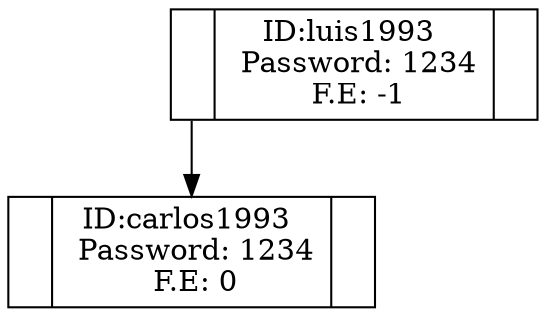 digraph Arbol{
node [shape=record];
n_luis1993[label = "<izq> |<dat> ID:luis1993 \n Password: 1234\n F.E:  -1 |<der>"]
n_luis1993:izq -> n_carlos1993:dat;
n_carlos1993[label = "<izq> |<dat> ID:carlos1993 \n Password: 1234\n F.E:  0 |<der>"]
}

